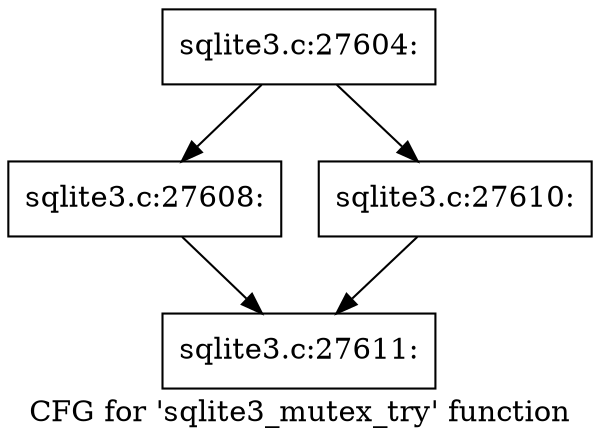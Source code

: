 digraph "CFG for 'sqlite3_mutex_try' function" {
	label="CFG for 'sqlite3_mutex_try' function";

	Node0x55c0f525eba0 [shape=record,label="{sqlite3.c:27604:}"];
	Node0x55c0f525eba0 -> Node0x55c0f52555f0;
	Node0x55c0f525eba0 -> Node0x55c0f5255640;
	Node0x55c0f52555f0 [shape=record,label="{sqlite3.c:27608:}"];
	Node0x55c0f52555f0 -> Node0x55c0f525f350;
	Node0x55c0f5255640 [shape=record,label="{sqlite3.c:27610:}"];
	Node0x55c0f5255640 -> Node0x55c0f525f350;
	Node0x55c0f525f350 [shape=record,label="{sqlite3.c:27611:}"];
}
